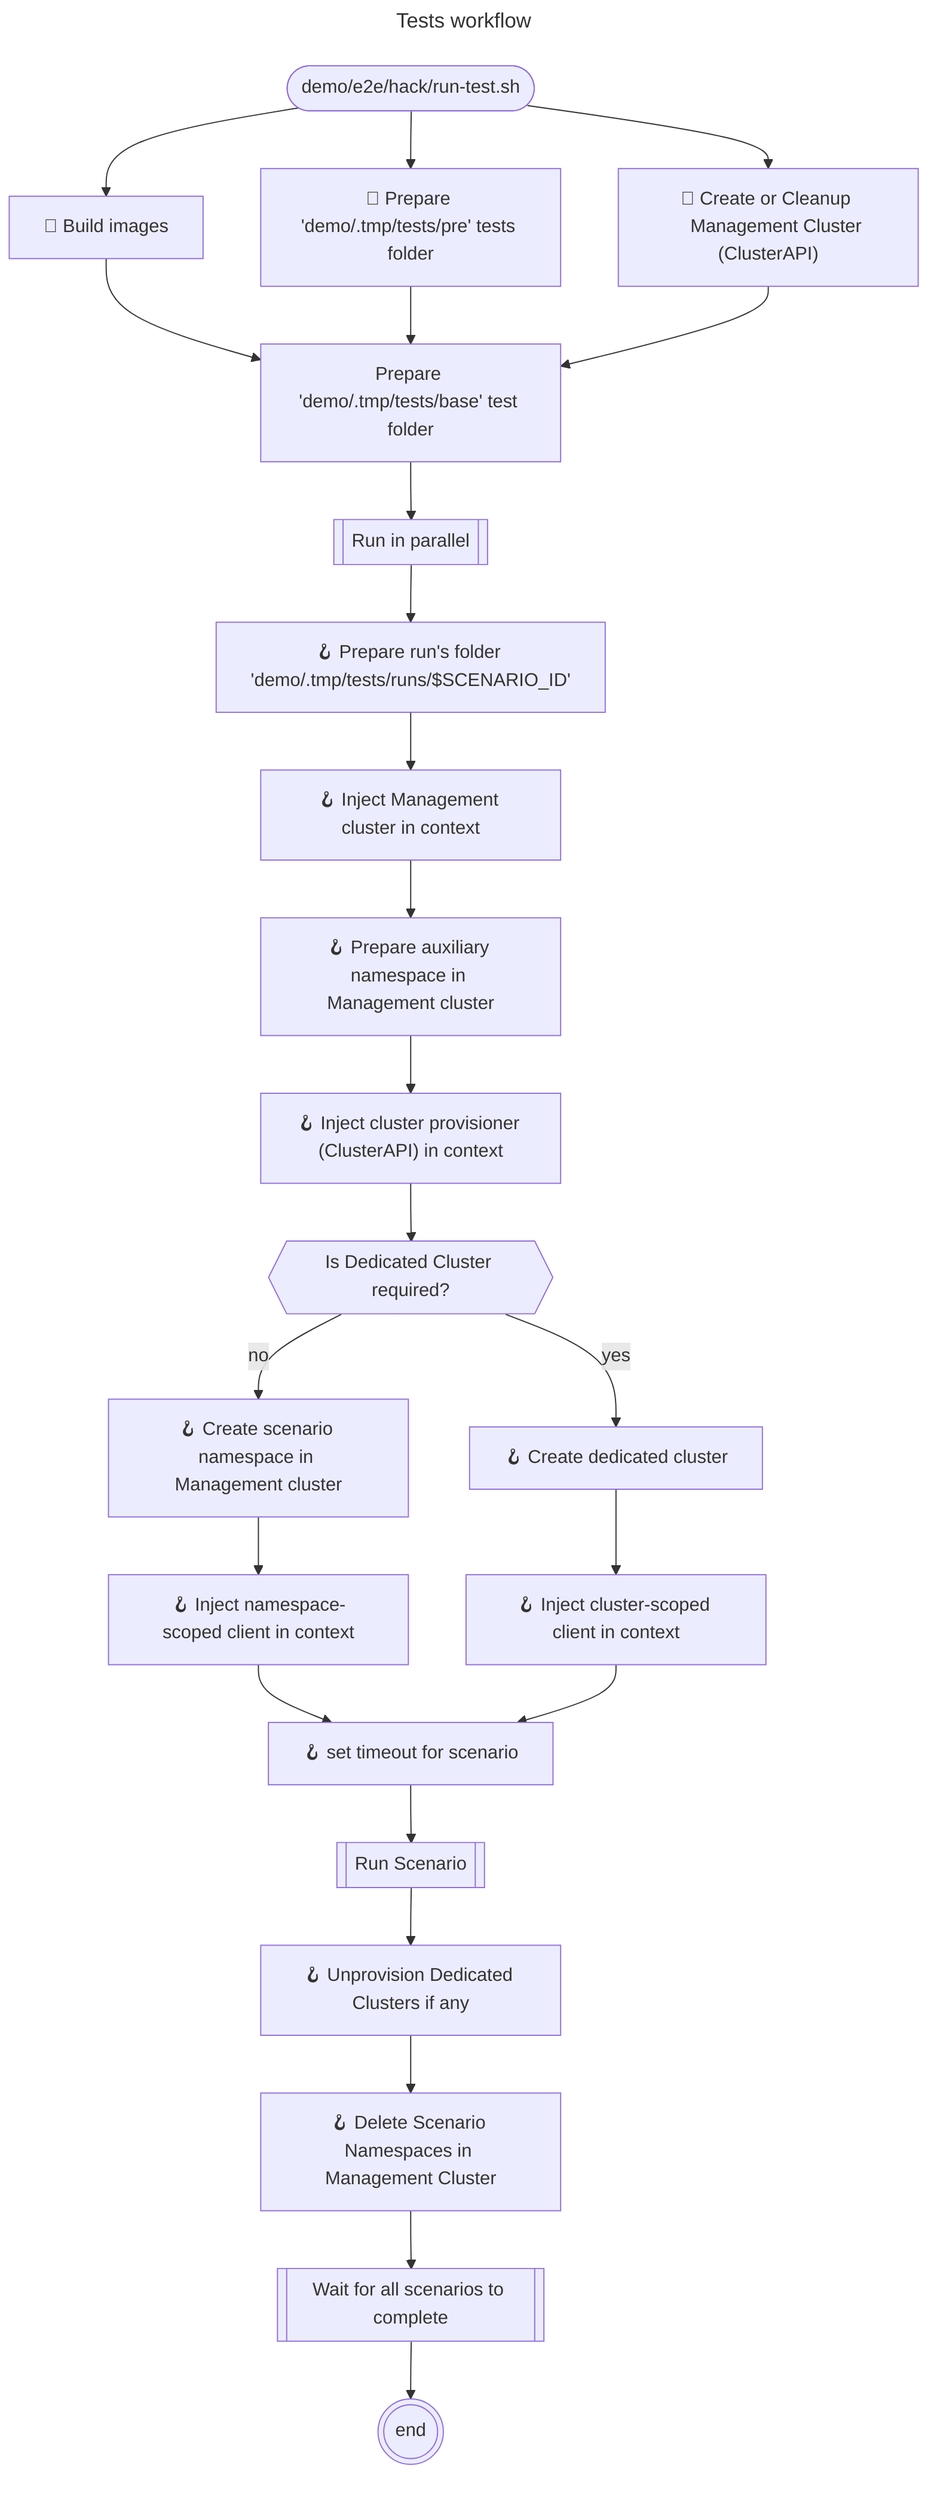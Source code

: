 ---
title: Tests workflow
---
flowchart TD
  %% nodes
  start([demo/e2e/hack/run-test.sh])
  buildImages[🧰 Build images]
  createManagementCluster["🧰 Create or Cleanup 
    Management Cluster (ClusterAPI)"]
  preFolder[🧰 Prepare 'demo/.tmp/tests/pre' tests folder]
  prepareBaseTestFolder[Prepare 'demo/.tmp/tests/base' test folder]
  prepareRunTestFolder[🪝 Prepare run's folder 'demo/.tmp/tests/runs/$SCENARIO_ID']
  runInParallel[[Run in parallel]]
  prepareNamespaceInManagementCluster[🪝 Prepare auxiliary namespace in Management cluster]
  injectManagementClusterInContext[🪝 Inject Management cluster in context]
  injectClusterAPIProvisionerInContext["🪝 Inject cluster provisioner (ClusterAPI) in context"]
  isDedicatedClusterRequired1{{Is Dedicated Cluster required?}}
  injectManagementAsDedicatedInContext["🪝 Create scenario namespace in Management cluster"]
  injectManagementClientInContext["🪝 Inject namespace-scoped client in context"]
  createDedicatedCluster[🪝 Create dedicated cluster]
  injectDedicatedCluster[🪝 Inject cluster-scoped client in context]
  setScenarioTimeout[🪝 set timeout for scenario]
  runScenario[[Run Scenario]]
  deleteDedicatedCluster[🪝 Unprovision Dedicated Clusters if any]
  deleteManagementClusterNamespace[🪝 Delete Scenario Namespaces in Management Cluster]
  waitTests[[Wait for all scenarios to complete]]
  finish(((end)))

  %% links
  start --> buildImages
  start --> createManagementCluster
  start --> preFolder
  buildImages --> prepareBaseTestFolder
  preFolder --> prepareBaseTestFolder
  createManagementCluster --> prepareBaseTestFolder
  prepareBaseTestFolder --> runInParallel
  runInParallel --> prepareRunTestFolder
  prepareRunTestFolder --> injectManagementClusterInContext
  injectManagementClusterInContext --> prepareNamespaceInManagementCluster
  prepareNamespaceInManagementCluster --> injectClusterAPIProvisionerInContext
  injectClusterAPIProvisionerInContext --> isDedicatedClusterRequired1
  isDedicatedClusterRequired1 --> |yes| createDedicatedCluster
  isDedicatedClusterRequired1 --> |no| injectManagementAsDedicatedInContext
  injectManagementAsDedicatedInContext --> injectManagementClientInContext
  injectManagementClientInContext --> setScenarioTimeout
  createDedicatedCluster --> injectDedicatedCluster
  injectDedicatedCluster --> setScenarioTimeout
  setScenarioTimeout --> runScenario
  runScenario --> deleteDedicatedCluster
  deleteDedicatedCluster --> deleteManagementClusterNamespace
  deleteManagementClusterNamespace --> waitTests
  waitTests --> finish
